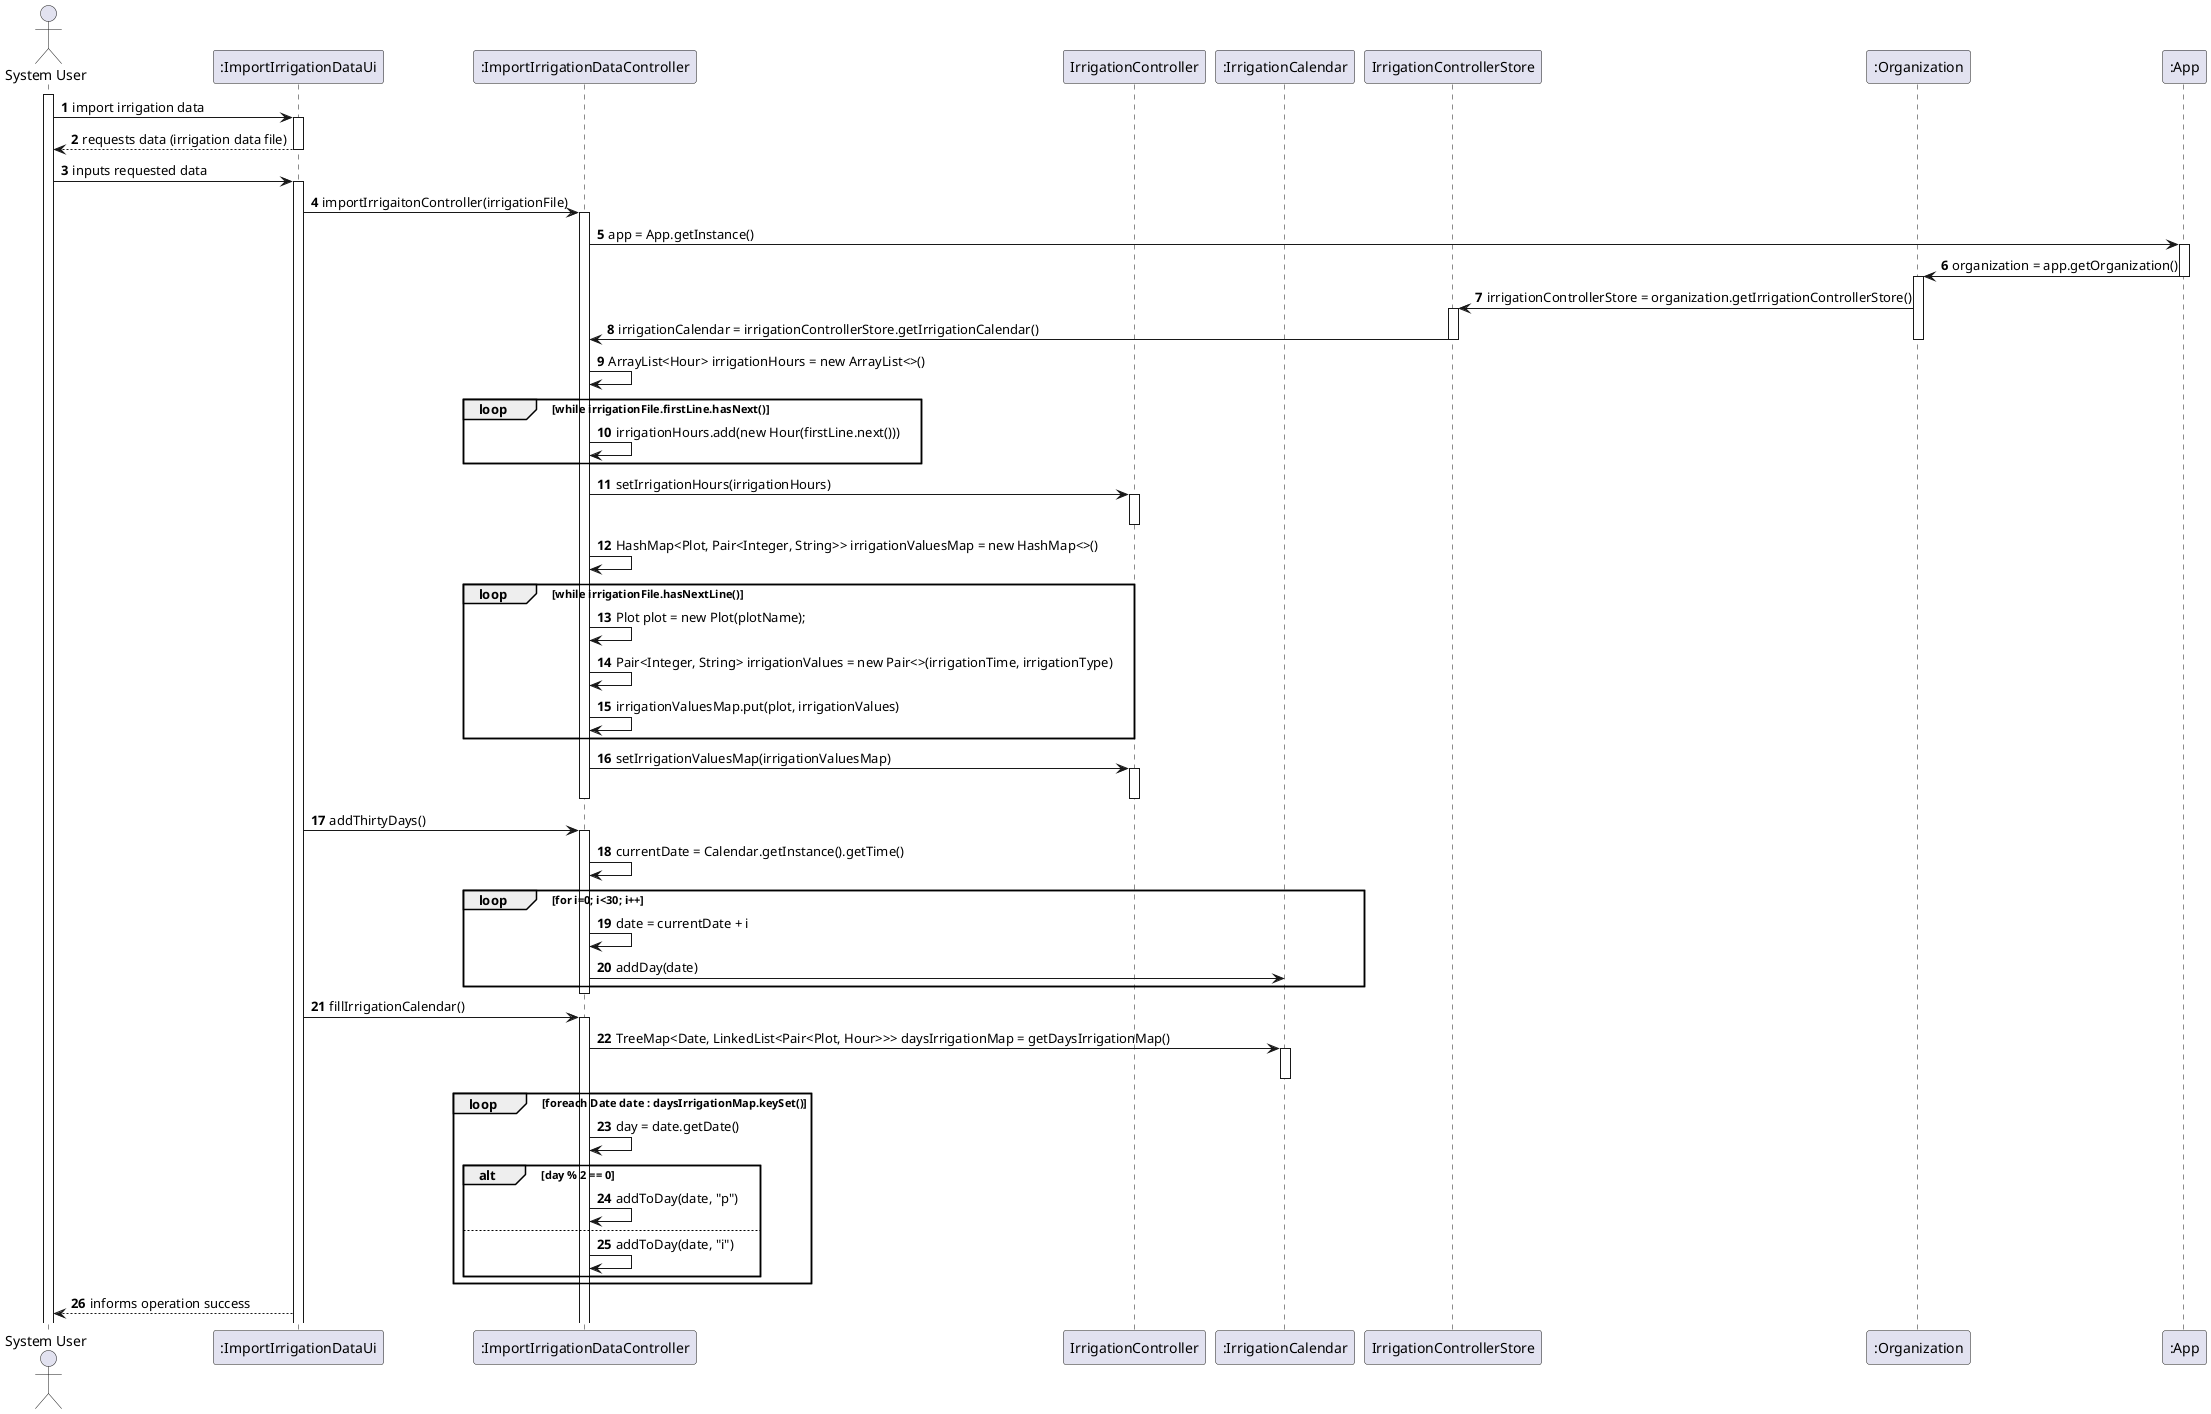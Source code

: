 @startuml
'https://plantuml.com/sequence-diagram

autonumber

actor user as "System User"

participant ":ImportIrrigationDataUi" as ui
participant ":ImportIrrigationDataController" as controller
participant "IrrigationController" as irrigationController
participant ":IrrigationCalendar" as calendar
participant "IrrigationControllerStore" as store
participant ":Organization" as organization
participant ":App" as app




activate user

user -> ui : import irrigation data
activate ui

ui --> user : requests data (irrigation data file)
deactivate ui
user -> ui : inputs requested data
activate ui

ui -> controller : importIrrigaitonController(irrigationFile)
activate controller
controller -> app : app = App.getInstance()
activate app
app -> organization : organization = app.getOrganization()
deactivate app
activate organization
organization -> store : irrigationControllerStore = organization.getIrrigationControllerStore()
activate store
store -> controller : irrigationCalendar = irrigationControllerStore.getIrrigationCalendar()
deactivate store
deactivate organization
controller -> controller :ArrayList<Hour> irrigationHours = new ArrayList<>()
loop while irrigationFile.firstLine.hasNext()
    controller -> controller : irrigationHours.add(new Hour(firstLine.next()))
    end
controller -> irrigationController : setIrrigationHours(irrigationHours)
activate irrigationController
deactivate irrigationController
controller -> controller : HashMap<Plot, Pair<Integer, String>> irrigationValuesMap = new HashMap<>()
loop while irrigationFile.hasNextLine()
    controller -> controller : Plot plot = new Plot(plotName);
    controller -> controller :  Pair<Integer, String> irrigationValues = new Pair<>(irrigationTime, irrigationType)
    controller -> controller : irrigationValuesMap.put(plot, irrigationValues)
end
controller -> irrigationController : setIrrigationValuesMap(irrigationValuesMap)
activate irrigationController
deactivate irrigationController
deactivate controller
ui -> controller : addThirtyDays()
activate controller
controller -> controller : currentDate = Calendar.getInstance().getTime()
loop for i=0; i<30; i++
 controller -> controller : date = currentDate + i
 controller -> calendar : addDay(date)
end

deactivate controller
ui -> controller : fillIrrigationCalendar()
activate controller
controller -> calendar : TreeMap<Date, LinkedList<Pair<Plot, Hour>>> daysIrrigationMap = getDaysIrrigationMap()
activate calendar
deactivate calendar
loop foreach Date date : daysIrrigationMap.keySet()
controller -> controller : day = date.getDate()
alt day % 2 == 0
controller -> controller : addToDay(date, "p")
else
controller -> controller : addToDay(date, "i")
end
end
ui --> user : informs operation success






@enduml